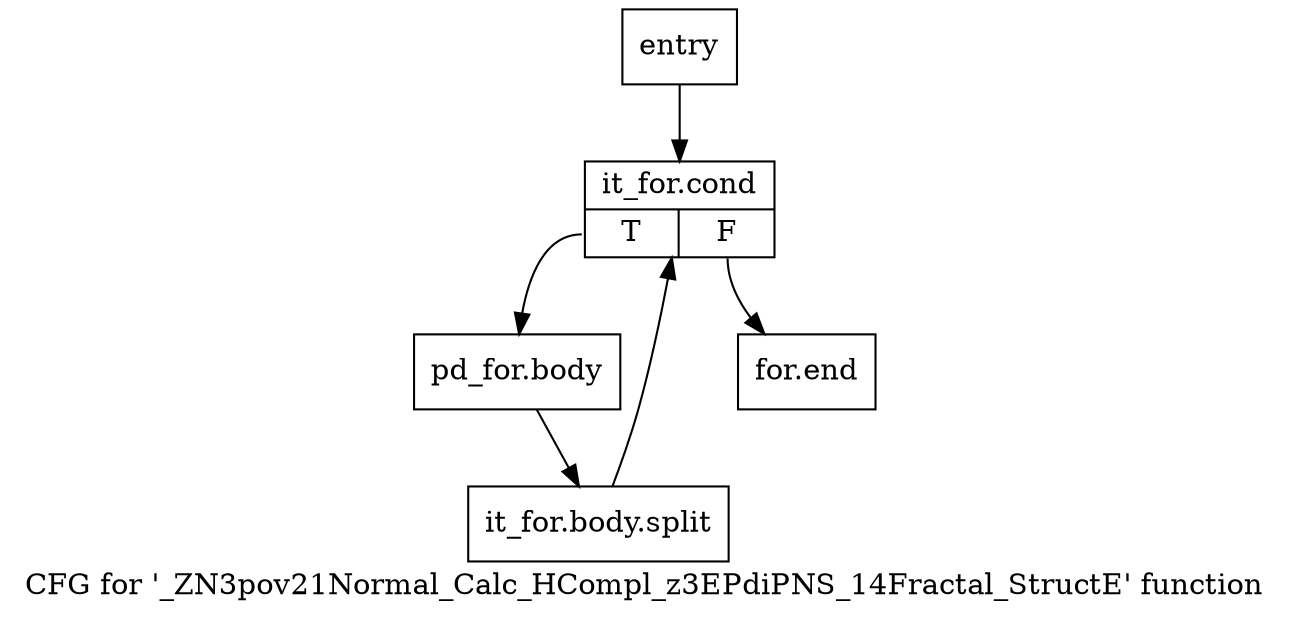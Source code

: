 digraph "CFG for '_ZN3pov21Normal_Calc_HCompl_z3EPdiPNS_14Fractal_StructE' function" {
	label="CFG for '_ZN3pov21Normal_Calc_HCompl_z3EPdiPNS_14Fractal_StructE' function";

	Node0x11e88c0 [shape=record,label="{entry}"];
	Node0x11e88c0 -> Node0x11e8910;
	Node0x11e8910 [shape=record,label="{it_for.cond|{<s0>T|<s1>F}}"];
	Node0x11e8910:s0 -> Node0x11e8960;
	Node0x11e8910:s1 -> Node0x11e91f0;
	Node0x11e8960 [shape=record,label="{pd_for.body}"];
	Node0x11e8960 -> Node0x3253800;
	Node0x3253800 [shape=record,label="{it_for.body.split}"];
	Node0x3253800 -> Node0x11e8910;
	Node0x11e91f0 [shape=record,label="{for.end}"];
}
